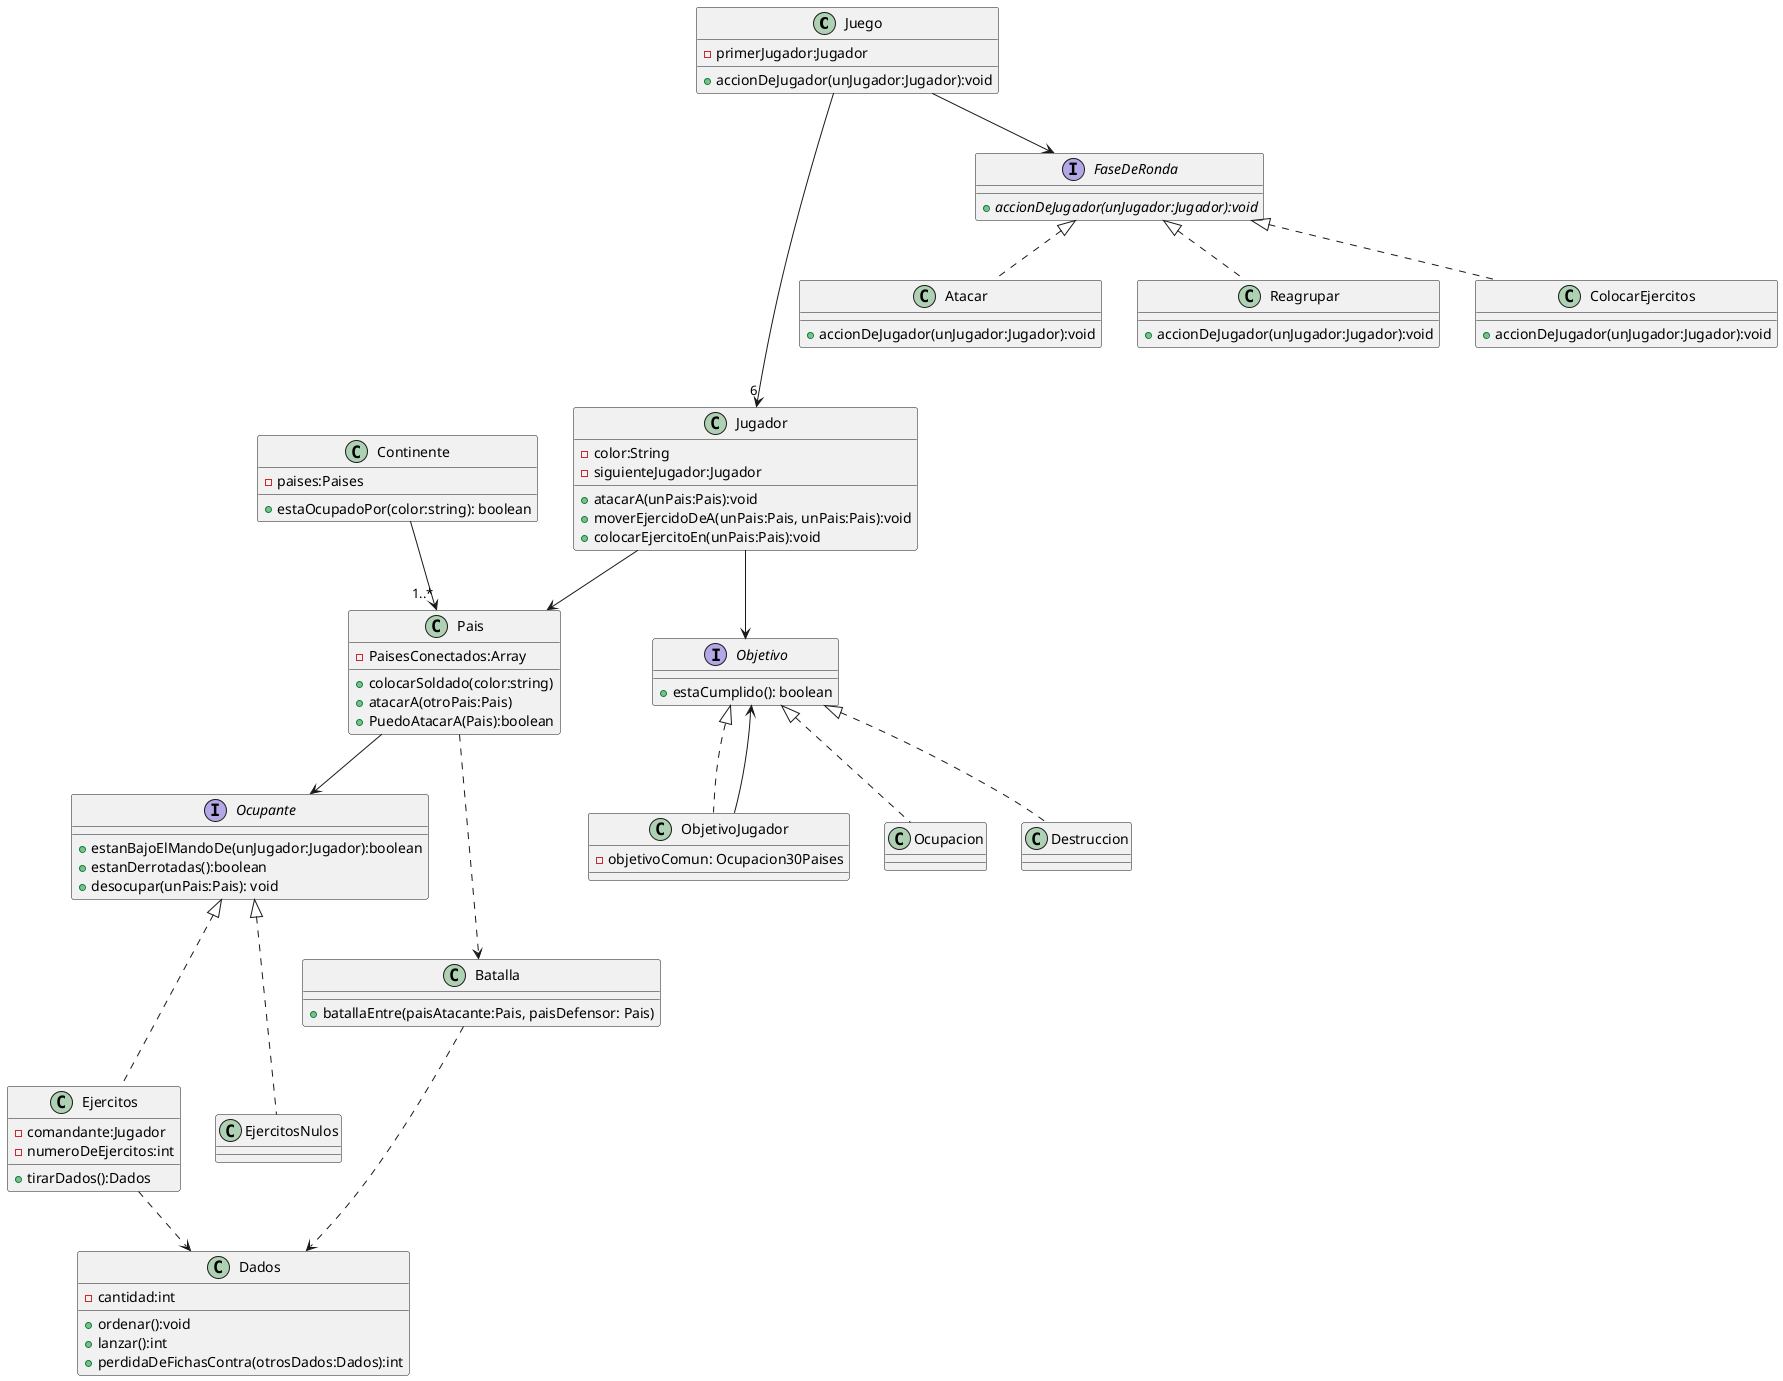 @startuml
'https://plantuml.com/class-diagram

class Juego{
-primerJugador:Jugador
+accionDeJugador(unJugador:Jugador):void
}

class Jugador{
-color:String
-siguienteJugador:Jugador
+atacarA(unPais:Pais):void
+moverEjercidoDeA(unPais:Pais, unPais:Pais):void
+colocarEjercitoEn(unPais:Pais):void
}

class Ejercitos{
-comandante:Jugador
-numeroDeEjercitos:int
+tirarDados():Dados
}


class Pais{
-PaisesConectados:Array
+colocarSoldado(color:string)
+atacarA(otroPais:Pais)
+PuedoAtacarA(Pais):boolean
}


class ObjetivoJugador{
-objetivoComun: Ocupacion30Paises

}

class Dados{
-cantidad:int
+ordenar():void
+lanzar():int
+perdidaDeFichasContra(otrosDados:Dados):int
}

class Continente{
-paises:Paises
+ estaOcupadoPor(color:string): boolean
}

interface FaseDeRonda{
+{abstract} accionDeJugador(unJugador:Jugador):void
}

interface Objetivo{
+ estaCumplido(): boolean
}

interface Ocupante{
    + estanBajoElMandoDe(unJugador:Jugador):boolean
    + estanDerrotadas():boolean
    + desocupar(unPais:Pais): void
}

class EjercitosNulos{

}

class Atacar{
+accionDeJugador(unJugador:Jugador):void
}

class Reagrupar{
+accionDeJugador(unJugador:Jugador):void
}

class ColocarEjercitos{
+accionDeJugador(unJugador:Jugador):void
}

class Batalla{
+batallaEntre(paisAtacante:Pais, paisDefensor: Pais)
}

Juego ---->"6" Jugador
Juego --> FaseDeRonda

FaseDeRonda <|.. Atacar
FaseDeRonda <|.. Reagrupar
FaseDeRonda <|.. ColocarEjercitos


Jugador --> Pais
Jugador --> Objetivo


Pais --> Ocupante

Ocupante <|... Ejercitos
Ocupante <|... EjercitosNulos

Objetivo <|.. ObjetivoJugador
Objetivo <|.. Ocupacion
Objetivo <|.. Destruccion
ObjetivoJugador --> Objetivo

Pais ..> Batalla
Ejercitos ..> Dados
Batalla ..> Dados

Continente --> "1..*" Pais

@enduml